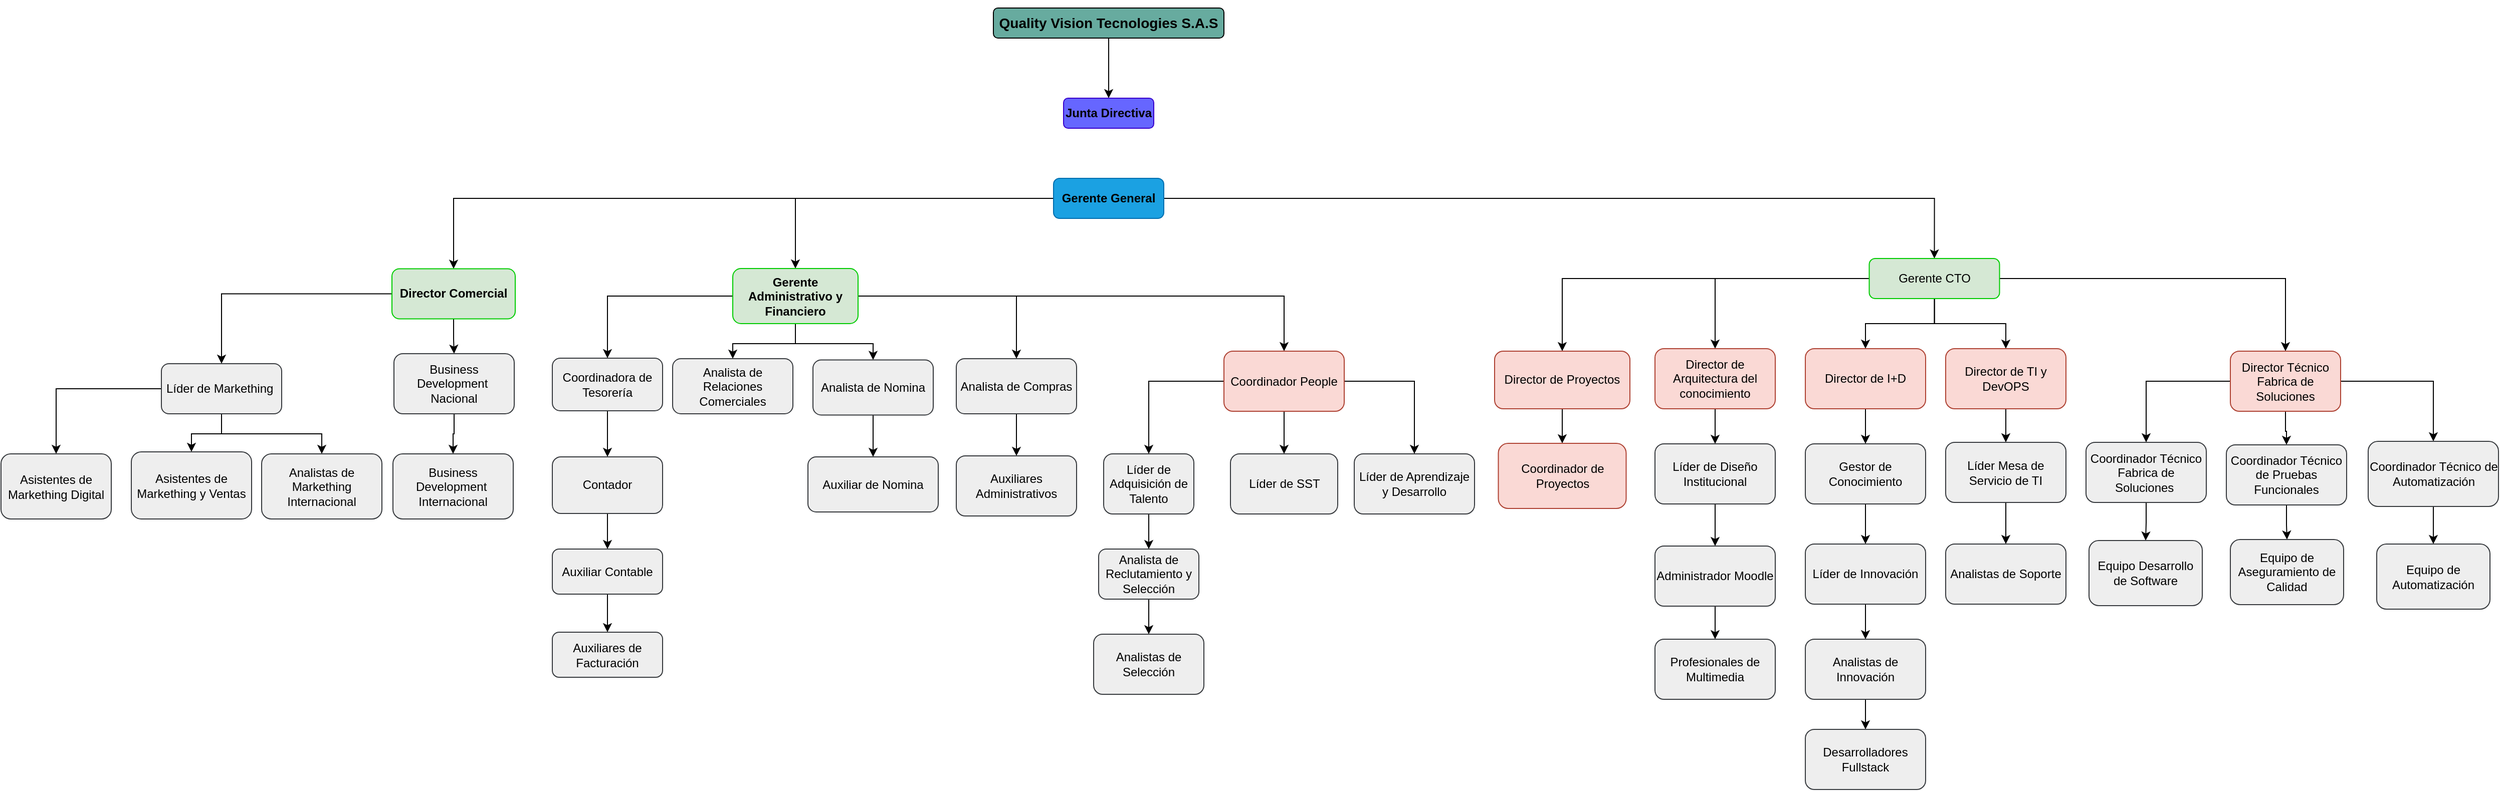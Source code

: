 <mxfile version="28.1.1">
  <diagram name="Página-1" id="11aGm9SkkB86KHjLV3OP">
    <mxGraphModel dx="2316" dy="1922" grid="1" gridSize="10" guides="1" tooltips="1" connect="1" arrows="1" fold="1" page="1" pageScale="1" pageWidth="827" pageHeight="1169" math="0" shadow="0">
      <root>
        <mxCell id="0" />
        <mxCell id="1" parent="0" />
        <mxCell id="yNXOAHpUrxnPB8L_Ha3r-6" value="" style="edgeStyle=orthogonalEdgeStyle;rounded=0;orthogonalLoop=1;jettySize=auto;html=1;" parent="1" source="yNXOAHpUrxnPB8L_Ha3r-1" target="yNXOAHpUrxnPB8L_Ha3r-4" edge="1">
          <mxGeometry relative="1" as="geometry" />
        </mxCell>
        <mxCell id="yNXOAHpUrxnPB8L_Ha3r-1" value="&lt;h3 style=&quot;color: rgb(0, 0, 0);&quot;&gt;&lt;font style=&quot;vertical-align: inherit;&quot; dir=&quot;auto&quot;&gt;&lt;font style=&quot;vertical-align: inherit;&quot; dir=&quot;auto&quot;&gt;Quality Vision Tecnologies S.A.S&lt;/font&gt;&lt;/font&gt;&lt;/h3&gt;" style="rounded=1;whiteSpace=wrap;html=1;fillColor=#67AB9F;" parent="1" vertex="1">
          <mxGeometry x="310" y="-70" width="230" height="30" as="geometry" />
        </mxCell>
        <mxCell id="yNXOAHpUrxnPB8L_Ha3r-4" value="&lt;font style=&quot;color: rgb(0, 0, 0);&quot;&gt;&lt;b&gt;Junta Directiva&lt;/b&gt;&lt;/font&gt;" style="rounded=1;whiteSpace=wrap;html=1;fillColor=#6666FF;fontColor=#ffffff;strokeColor=#3700CC;" parent="1" vertex="1">
          <mxGeometry x="380" y="20" width="90" height="30" as="geometry" />
        </mxCell>
        <mxCell id="6m8UZrbuLrnwmyDjbOqj-2" style="edgeStyle=orthogonalEdgeStyle;rounded=0;orthogonalLoop=1;jettySize=auto;html=1;entryX=0.5;entryY=0;entryDx=0;entryDy=0;" parent="1" source="yNXOAHpUrxnPB8L_Ha3r-7" target="6m8UZrbuLrnwmyDjbOqj-1" edge="1">
          <mxGeometry relative="1" as="geometry" />
        </mxCell>
        <mxCell id="6m8UZrbuLrnwmyDjbOqj-7" style="edgeStyle=orthogonalEdgeStyle;rounded=0;orthogonalLoop=1;jettySize=auto;html=1;entryX=0.5;entryY=0;entryDx=0;entryDy=0;" parent="1" source="yNXOAHpUrxnPB8L_Ha3r-7" target="6m8UZrbuLrnwmyDjbOqj-6" edge="1">
          <mxGeometry relative="1" as="geometry" />
        </mxCell>
        <mxCell id="55c3quD8IBTio09cikb4-1" style="edgeStyle=orthogonalEdgeStyle;rounded=0;orthogonalLoop=1;jettySize=auto;html=1;entryX=0.5;entryY=0;entryDx=0;entryDy=0;" edge="1" parent="1" source="yNXOAHpUrxnPB8L_Ha3r-7" target="6m8UZrbuLrnwmyDjbOqj-8">
          <mxGeometry relative="1" as="geometry" />
        </mxCell>
        <mxCell id="yNXOAHpUrxnPB8L_Ha3r-7" value="&lt;font style=&quot;vertical-align: inherit;&quot; dir=&quot;auto&quot;&gt;&lt;font style=&quot;vertical-align: inherit; color: rgb(0, 0, 0);&quot; dir=&quot;auto&quot;&gt;&lt;b&gt;Gerente General&lt;/b&gt;&lt;/font&gt;&lt;/font&gt;" style="rounded=1;whiteSpace=wrap;html=1;fillColor=#1ba1e2;strokeColor=#006EAF;fontColor=#ffffff;" parent="1" vertex="1">
          <mxGeometry x="370" y="100" width="110" height="40" as="geometry" />
        </mxCell>
        <mxCell id="55c3quD8IBTio09cikb4-24" value="" style="edgeStyle=orthogonalEdgeStyle;rounded=0;orthogonalLoop=1;jettySize=auto;html=1;" edge="1" parent="1" source="6m8UZrbuLrnwmyDjbOqj-1" target="6m8UZrbuLrnwmyDjbOqj-3">
          <mxGeometry relative="1" as="geometry" />
        </mxCell>
        <mxCell id="55c3quD8IBTio09cikb4-25" value="" style="edgeStyle=orthogonalEdgeStyle;rounded=0;orthogonalLoop=1;jettySize=auto;html=1;" edge="1" parent="1" source="6m8UZrbuLrnwmyDjbOqj-1" target="6m8UZrbuLrnwmyDjbOqj-105">
          <mxGeometry relative="1" as="geometry" />
        </mxCell>
        <mxCell id="6m8UZrbuLrnwmyDjbOqj-1" value="Director Comercial" style="rounded=1;whiteSpace=wrap;html=1;fillColor=#d5e8d4;strokeColor=#00CC00;fontStyle=1" parent="1" vertex="1">
          <mxGeometry x="-290" y="190.25" width="123" height="50" as="geometry" />
        </mxCell>
        <mxCell id="55c3quD8IBTio09cikb4-23" value="" style="edgeStyle=orthogonalEdgeStyle;rounded=0;orthogonalLoop=1;jettySize=auto;html=1;" edge="1" parent="1" source="6m8UZrbuLrnwmyDjbOqj-3" target="6m8UZrbuLrnwmyDjbOqj-102">
          <mxGeometry relative="1" as="geometry" />
        </mxCell>
        <mxCell id="55c3quD8IBTio09cikb4-26" value="" style="edgeStyle=orthogonalEdgeStyle;rounded=0;orthogonalLoop=1;jettySize=auto;html=1;" edge="1" parent="1" source="6m8UZrbuLrnwmyDjbOqj-3" target="6m8UZrbuLrnwmyDjbOqj-106">
          <mxGeometry relative="1" as="geometry" />
        </mxCell>
        <mxCell id="55c3quD8IBTio09cikb4-27" style="edgeStyle=orthogonalEdgeStyle;rounded=0;orthogonalLoop=1;jettySize=auto;html=1;entryX=0.5;entryY=0;entryDx=0;entryDy=0;" edge="1" parent="1" source="6m8UZrbuLrnwmyDjbOqj-3" target="6m8UZrbuLrnwmyDjbOqj-104">
          <mxGeometry relative="1" as="geometry" />
        </mxCell>
        <mxCell id="6m8UZrbuLrnwmyDjbOqj-3" value="&lt;span style=&quot;font-weight: normal;&quot;&gt;Líder de Markething&amp;nbsp;&lt;/span&gt;" style="rounded=1;whiteSpace=wrap;html=1;fillColor=#eeeeee;strokeColor=#36393d;fontStyle=1" parent="1" vertex="1">
          <mxGeometry x="-520" y="285" width="120" height="50" as="geometry" />
        </mxCell>
        <mxCell id="6m8UZrbuLrnwmyDjbOqj-90" style="edgeStyle=orthogonalEdgeStyle;rounded=0;orthogonalLoop=1;jettySize=auto;html=1;entryX=0.5;entryY=0;entryDx=0;entryDy=0;" parent="1" source="6m8UZrbuLrnwmyDjbOqj-6" target="6m8UZrbuLrnwmyDjbOqj-86" edge="1">
          <mxGeometry relative="1" as="geometry" />
        </mxCell>
        <mxCell id="6m8UZrbuLrnwmyDjbOqj-91" style="edgeStyle=orthogonalEdgeStyle;rounded=0;orthogonalLoop=1;jettySize=auto;html=1;entryX=0.5;entryY=0;entryDx=0;entryDy=0;" parent="1" source="6m8UZrbuLrnwmyDjbOqj-6" target="6m8UZrbuLrnwmyDjbOqj-84" edge="1">
          <mxGeometry relative="1" as="geometry" />
        </mxCell>
        <mxCell id="6m8UZrbuLrnwmyDjbOqj-94" style="edgeStyle=orthogonalEdgeStyle;rounded=0;orthogonalLoop=1;jettySize=auto;html=1;entryX=0.5;entryY=0;entryDx=0;entryDy=0;" parent="1" source="6m8UZrbuLrnwmyDjbOqj-6" target="6m8UZrbuLrnwmyDjbOqj-83" edge="1">
          <mxGeometry relative="1" as="geometry" />
        </mxCell>
        <mxCell id="6m8UZrbuLrnwmyDjbOqj-95" style="edgeStyle=orthogonalEdgeStyle;rounded=0;orthogonalLoop=1;jettySize=auto;html=1;entryX=0.5;entryY=0;entryDx=0;entryDy=0;" parent="1" source="6m8UZrbuLrnwmyDjbOqj-6" target="6m8UZrbuLrnwmyDjbOqj-79" edge="1">
          <mxGeometry relative="1" as="geometry" />
        </mxCell>
        <mxCell id="55c3quD8IBTio09cikb4-7" style="edgeStyle=orthogonalEdgeStyle;rounded=0;orthogonalLoop=1;jettySize=auto;html=1;entryX=0.5;entryY=0;entryDx=0;entryDy=0;" edge="1" parent="1" source="6m8UZrbuLrnwmyDjbOqj-6" target="55c3quD8IBTio09cikb4-6">
          <mxGeometry relative="1" as="geometry" />
        </mxCell>
        <mxCell id="6m8UZrbuLrnwmyDjbOqj-6" value="Gerente Administrativo y Financiero" style="rounded=1;whiteSpace=wrap;html=1;fillColor=#d5e8d4;strokeColor=#00CC00;fontStyle=1" parent="1" vertex="1">
          <mxGeometry x="50" y="190" width="125" height="55" as="geometry" />
        </mxCell>
        <mxCell id="6m8UZrbuLrnwmyDjbOqj-15" style="edgeStyle=orthogonalEdgeStyle;rounded=0;orthogonalLoop=1;jettySize=auto;html=1;entryX=0.5;entryY=0;entryDx=0;entryDy=0;" parent="1" source="6m8UZrbuLrnwmyDjbOqj-8" target="6m8UZrbuLrnwmyDjbOqj-13" edge="1">
          <mxGeometry relative="1" as="geometry" />
        </mxCell>
        <mxCell id="6m8UZrbuLrnwmyDjbOqj-18" style="edgeStyle=orthogonalEdgeStyle;rounded=0;orthogonalLoop=1;jettySize=auto;html=1;entryX=0.5;entryY=0;entryDx=0;entryDy=0;" parent="1" source="6m8UZrbuLrnwmyDjbOqj-8" target="6m8UZrbuLrnwmyDjbOqj-17" edge="1">
          <mxGeometry relative="1" as="geometry" />
        </mxCell>
        <mxCell id="6m8UZrbuLrnwmyDjbOqj-56" style="edgeStyle=orthogonalEdgeStyle;rounded=0;orthogonalLoop=1;jettySize=auto;html=1;entryX=0.5;entryY=0;entryDx=0;entryDy=0;" parent="1" source="6m8UZrbuLrnwmyDjbOqj-8" target="6m8UZrbuLrnwmyDjbOqj-53" edge="1">
          <mxGeometry relative="1" as="geometry" />
        </mxCell>
        <mxCell id="6m8UZrbuLrnwmyDjbOqj-65" style="edgeStyle=orthogonalEdgeStyle;rounded=0;orthogonalLoop=1;jettySize=auto;html=1;entryX=0.5;entryY=0;entryDx=0;entryDy=0;" parent="1" source="6m8UZrbuLrnwmyDjbOqj-8" target="6m8UZrbuLrnwmyDjbOqj-60" edge="1">
          <mxGeometry relative="1" as="geometry" />
        </mxCell>
        <mxCell id="6m8UZrbuLrnwmyDjbOqj-74" style="edgeStyle=orthogonalEdgeStyle;rounded=0;orthogonalLoop=1;jettySize=auto;html=1;entryX=0.5;entryY=0;entryDx=0;entryDy=0;" parent="1" source="6m8UZrbuLrnwmyDjbOqj-8" target="6m8UZrbuLrnwmyDjbOqj-70" edge="1">
          <mxGeometry relative="1" as="geometry" />
        </mxCell>
        <mxCell id="6m8UZrbuLrnwmyDjbOqj-8" value="&lt;span style=&quot;font-weight: normal;&quot;&gt;Gerente CTO&lt;/span&gt;" style="rounded=1;whiteSpace=wrap;html=1;fillColor=#d5e8d4;strokeColor=#00CC00;fontStyle=1" parent="1" vertex="1">
          <mxGeometry x="1183.75" y="180" width="130" height="40" as="geometry" />
        </mxCell>
        <mxCell id="6m8UZrbuLrnwmyDjbOqj-16" style="edgeStyle=orthogonalEdgeStyle;rounded=0;orthogonalLoop=1;jettySize=auto;html=1;entryX=0.5;entryY=0;entryDx=0;entryDy=0;" parent="1" source="6m8UZrbuLrnwmyDjbOqj-13" target="6m8UZrbuLrnwmyDjbOqj-14" edge="1">
          <mxGeometry relative="1" as="geometry" />
        </mxCell>
        <mxCell id="6m8UZrbuLrnwmyDjbOqj-13" value="Director de Proyectos" style="rounded=1;whiteSpace=wrap;html=1;fillColor=#fad9d5;strokeColor=#ae4132;" parent="1" vertex="1">
          <mxGeometry x="810" y="272.5" width="135" height="57.5" as="geometry" />
        </mxCell>
        <mxCell id="6m8UZrbuLrnwmyDjbOqj-14" value="Coordinador de Proyectos" style="rounded=1;whiteSpace=wrap;html=1;fillColor=#fad9d5;strokeColor=#ae4132;" parent="1" vertex="1">
          <mxGeometry x="813.75" y="364.5" width="127.5" height="65" as="geometry" />
        </mxCell>
        <mxCell id="6m8UZrbuLrnwmyDjbOqj-48" style="edgeStyle=orthogonalEdgeStyle;rounded=0;orthogonalLoop=1;jettySize=auto;html=1;entryX=0.5;entryY=0;entryDx=0;entryDy=0;" parent="1" source="6m8UZrbuLrnwmyDjbOqj-17" target="6m8UZrbuLrnwmyDjbOqj-40" edge="1">
          <mxGeometry relative="1" as="geometry" />
        </mxCell>
        <mxCell id="6m8UZrbuLrnwmyDjbOqj-52" style="edgeStyle=orthogonalEdgeStyle;rounded=0;orthogonalLoop=1;jettySize=auto;html=1;entryX=0.5;entryY=0;entryDx=0;entryDy=0;" parent="1" source="6m8UZrbuLrnwmyDjbOqj-17" target="6m8UZrbuLrnwmyDjbOqj-33" edge="1">
          <mxGeometry relative="1" as="geometry" />
        </mxCell>
        <mxCell id="55c3quD8IBTio09cikb4-13" style="edgeStyle=orthogonalEdgeStyle;rounded=0;orthogonalLoop=1;jettySize=auto;html=1;" edge="1" parent="1" source="6m8UZrbuLrnwmyDjbOqj-17" target="6m8UZrbuLrnwmyDjbOqj-46">
          <mxGeometry relative="1" as="geometry" />
        </mxCell>
        <mxCell id="6m8UZrbuLrnwmyDjbOqj-17" value="Director Técnico Fabrica de Soluciones" style="rounded=1;whiteSpace=wrap;html=1;fillColor=#fad9d5;strokeColor=#ae4132;" parent="1" vertex="1">
          <mxGeometry x="1544" y="272.5" width="110" height="60" as="geometry" />
        </mxCell>
        <mxCell id="6m8UZrbuLrnwmyDjbOqj-26" style="edgeStyle=orthogonalEdgeStyle;rounded=0;orthogonalLoop=1;jettySize=auto;html=1;entryX=0.5;entryY=0;entryDx=0;entryDy=0;" parent="1" source="6m8UZrbuLrnwmyDjbOqj-19" target="6m8UZrbuLrnwmyDjbOqj-25" edge="1">
          <mxGeometry relative="1" as="geometry" />
        </mxCell>
        <mxCell id="6m8UZrbuLrnwmyDjbOqj-19" value="Líder de Adquisición de Talento" style="rounded=1;whiteSpace=wrap;html=1;fillColor=#eeeeee;strokeColor=#36393d;" parent="1" vertex="1">
          <mxGeometry x="420" y="375" width="90" height="60" as="geometry" />
        </mxCell>
        <mxCell id="6m8UZrbuLrnwmyDjbOqj-21" value="Líder de Aprendizaje y Desarrollo" style="rounded=1;whiteSpace=wrap;html=1;fillColor=#eeeeee;strokeColor=#36393d;" parent="1" vertex="1">
          <mxGeometry x="670" y="375" width="120" height="60" as="geometry" />
        </mxCell>
        <mxCell id="6m8UZrbuLrnwmyDjbOqj-28" style="edgeStyle=orthogonalEdgeStyle;rounded=0;orthogonalLoop=1;jettySize=auto;html=1;entryX=0.5;entryY=0;entryDx=0;entryDy=0;" parent="1" source="6m8UZrbuLrnwmyDjbOqj-25" target="6m8UZrbuLrnwmyDjbOqj-27" edge="1">
          <mxGeometry relative="1" as="geometry" />
        </mxCell>
        <mxCell id="6m8UZrbuLrnwmyDjbOqj-25" value="Analista de Reclutamiento y Selección" style="rounded=1;whiteSpace=wrap;html=1;fillColor=#eeeeee;strokeColor=#36393d;" parent="1" vertex="1">
          <mxGeometry x="415" y="470" width="100" height="50" as="geometry" />
        </mxCell>
        <mxCell id="6m8UZrbuLrnwmyDjbOqj-27" value="Analistas de Selección" style="rounded=1;whiteSpace=wrap;html=1;fillColor=#eeeeee;strokeColor=#36393d;" parent="1" vertex="1">
          <mxGeometry x="410" y="555" width="110" height="60" as="geometry" />
        </mxCell>
        <mxCell id="6m8UZrbuLrnwmyDjbOqj-44" style="edgeStyle=orthogonalEdgeStyle;rounded=0;orthogonalLoop=1;jettySize=auto;html=1;entryX=0.5;entryY=0;entryDx=0;entryDy=0;" parent="1" source="6m8UZrbuLrnwmyDjbOqj-33" target="6m8UZrbuLrnwmyDjbOqj-37" edge="1">
          <mxGeometry relative="1" as="geometry" />
        </mxCell>
        <mxCell id="6m8UZrbuLrnwmyDjbOqj-33" value="Coordinador Técnico Fabrica de Soluciones&lt;span style=&quot;background-color: transparent; color: light-dark(rgb(0, 0, 0), rgb(255, 255, 255));&quot;&gt;&amp;nbsp;&lt;/span&gt;" style="rounded=1;whiteSpace=wrap;html=1;fillColor=#eeeeee;strokeColor=#36393d;" parent="1" vertex="1">
          <mxGeometry x="1400" y="363.5" width="120" height="60" as="geometry" />
        </mxCell>
        <mxCell id="6m8UZrbuLrnwmyDjbOqj-20" value="Líder de SST" style="rounded=1;whiteSpace=wrap;html=1;fillColor=#eeeeee;strokeColor=#36393d;" parent="1" vertex="1">
          <mxGeometry x="546.5" y="375" width="107" height="60" as="geometry" />
        </mxCell>
        <mxCell id="6m8UZrbuLrnwmyDjbOqj-37" value="Equipo Desarrollo de Software" style="rounded=1;whiteSpace=wrap;html=1;fillColor=#eeeeee;strokeColor=#36393d;" parent="1" vertex="1">
          <mxGeometry x="1403" y="461.5" width="113" height="65" as="geometry" />
        </mxCell>
        <mxCell id="6m8UZrbuLrnwmyDjbOqj-43" style="edgeStyle=orthogonalEdgeStyle;rounded=0;orthogonalLoop=1;jettySize=auto;html=1;" parent="1" source="6m8UZrbuLrnwmyDjbOqj-40" target="6m8UZrbuLrnwmyDjbOqj-41" edge="1">
          <mxGeometry relative="1" as="geometry" />
        </mxCell>
        <mxCell id="6m8UZrbuLrnwmyDjbOqj-40" value="Coordinador Técnico de Pruebas Funcionales" style="rounded=1;whiteSpace=wrap;html=1;fillColor=#eeeeee;strokeColor=#36393d;" parent="1" vertex="1">
          <mxGeometry x="1540" y="366" width="120" height="60" as="geometry" />
        </mxCell>
        <mxCell id="6m8UZrbuLrnwmyDjbOqj-41" value="Equipo de Aseguramiento de Calidad" style="rounded=1;whiteSpace=wrap;html=1;fillColor=#eeeeee;strokeColor=#36393d;" parent="1" vertex="1">
          <mxGeometry x="1544" y="460.5" width="113" height="65" as="geometry" />
        </mxCell>
        <mxCell id="6m8UZrbuLrnwmyDjbOqj-50" style="edgeStyle=orthogonalEdgeStyle;rounded=0;orthogonalLoop=1;jettySize=auto;html=1;entryX=0.5;entryY=0;entryDx=0;entryDy=0;" parent="1" source="6m8UZrbuLrnwmyDjbOqj-46" target="6m8UZrbuLrnwmyDjbOqj-47" edge="1">
          <mxGeometry relative="1" as="geometry" />
        </mxCell>
        <mxCell id="6m8UZrbuLrnwmyDjbOqj-46" value="Coordinador Técnico de Automatización" style="rounded=1;whiteSpace=wrap;html=1;fillColor=#eeeeee;strokeColor=#36393d;" parent="1" vertex="1">
          <mxGeometry x="1681.5" y="362.5" width="130" height="65" as="geometry" />
        </mxCell>
        <mxCell id="6m8UZrbuLrnwmyDjbOqj-47" value="Equipo de Automatización" style="rounded=1;whiteSpace=wrap;html=1;fillColor=#eeeeee;strokeColor=#36393d;" parent="1" vertex="1">
          <mxGeometry x="1690" y="465" width="113" height="65" as="geometry" />
        </mxCell>
        <mxCell id="6m8UZrbuLrnwmyDjbOqj-57" style="edgeStyle=orthogonalEdgeStyle;rounded=0;orthogonalLoop=1;jettySize=auto;html=1;entryX=0.5;entryY=0;entryDx=0;entryDy=0;" parent="1" source="6m8UZrbuLrnwmyDjbOqj-53" target="6m8UZrbuLrnwmyDjbOqj-54" edge="1">
          <mxGeometry relative="1" as="geometry" />
        </mxCell>
        <mxCell id="6m8UZrbuLrnwmyDjbOqj-53" value="Director de TI y DevOPS" style="rounded=1;whiteSpace=wrap;html=1;fillColor=#fad9d5;strokeColor=#ae4132;" parent="1" vertex="1">
          <mxGeometry x="1260" y="270" width="120" height="60" as="geometry" />
        </mxCell>
        <mxCell id="6m8UZrbuLrnwmyDjbOqj-58" style="edgeStyle=orthogonalEdgeStyle;rounded=0;orthogonalLoop=1;jettySize=auto;html=1;entryX=0.5;entryY=0;entryDx=0;entryDy=0;" parent="1" source="6m8UZrbuLrnwmyDjbOqj-54" target="6m8UZrbuLrnwmyDjbOqj-55" edge="1">
          <mxGeometry relative="1" as="geometry" />
        </mxCell>
        <mxCell id="6m8UZrbuLrnwmyDjbOqj-55" value="Analistas de Soporte" style="rounded=1;whiteSpace=wrap;html=1;fillColor=#eeeeee;strokeColor=#36393d;" parent="1" vertex="1">
          <mxGeometry x="1260" y="465" width="120" height="60" as="geometry" />
        </mxCell>
        <mxCell id="6m8UZrbuLrnwmyDjbOqj-66" value="" style="edgeStyle=orthogonalEdgeStyle;rounded=0;orthogonalLoop=1;jettySize=auto;html=1;" parent="1" source="6m8UZrbuLrnwmyDjbOqj-60" target="6m8UZrbuLrnwmyDjbOqj-61" edge="1">
          <mxGeometry relative="1" as="geometry" />
        </mxCell>
        <mxCell id="6m8UZrbuLrnwmyDjbOqj-60" value="Director de I+D" style="rounded=1;whiteSpace=wrap;html=1;fillColor=#fad9d5;strokeColor=#ae4132;" parent="1" vertex="1">
          <mxGeometry x="1120" y="270" width="120" height="60" as="geometry" />
        </mxCell>
        <mxCell id="6m8UZrbuLrnwmyDjbOqj-67" value="" style="edgeStyle=orthogonalEdgeStyle;rounded=0;orthogonalLoop=1;jettySize=auto;html=1;" parent="1" source="6m8UZrbuLrnwmyDjbOqj-61" target="6m8UZrbuLrnwmyDjbOqj-62" edge="1">
          <mxGeometry relative="1" as="geometry" />
        </mxCell>
        <mxCell id="6m8UZrbuLrnwmyDjbOqj-61" value="Gestor de Conocimiento" style="rounded=1;whiteSpace=wrap;html=1;fillColor=#eeeeee;strokeColor=#36393d;" parent="1" vertex="1">
          <mxGeometry x="1120" y="365" width="120" height="60" as="geometry" />
        </mxCell>
        <mxCell id="6m8UZrbuLrnwmyDjbOqj-68" value="" style="edgeStyle=orthogonalEdgeStyle;rounded=0;orthogonalLoop=1;jettySize=auto;html=1;" parent="1" source="6m8UZrbuLrnwmyDjbOqj-62" target="6m8UZrbuLrnwmyDjbOqj-63" edge="1">
          <mxGeometry relative="1" as="geometry" />
        </mxCell>
        <mxCell id="6m8UZrbuLrnwmyDjbOqj-62" value="Líder de Innovación" style="rounded=1;whiteSpace=wrap;html=1;fillColor=#eeeeee;strokeColor=#36393d;" parent="1" vertex="1">
          <mxGeometry x="1120" y="465" width="120" height="60" as="geometry" />
        </mxCell>
        <mxCell id="6m8UZrbuLrnwmyDjbOqj-69" value="" style="edgeStyle=orthogonalEdgeStyle;rounded=0;orthogonalLoop=1;jettySize=auto;html=1;" parent="1" source="6m8UZrbuLrnwmyDjbOqj-63" target="6m8UZrbuLrnwmyDjbOqj-64" edge="1">
          <mxGeometry relative="1" as="geometry" />
        </mxCell>
        <mxCell id="6m8UZrbuLrnwmyDjbOqj-63" value="Analistas de Innovación" style="rounded=1;whiteSpace=wrap;html=1;fillColor=#eeeeee;strokeColor=#36393d;" parent="1" vertex="1">
          <mxGeometry x="1120" y="560" width="120" height="60" as="geometry" />
        </mxCell>
        <mxCell id="6m8UZrbuLrnwmyDjbOqj-64" value="Desarrolladores Fullstack" style="rounded=1;whiteSpace=wrap;html=1;fillColor=#eeeeee;strokeColor=#36393d;" parent="1" vertex="1">
          <mxGeometry x="1120" y="650" width="120" height="60" as="geometry" />
        </mxCell>
        <mxCell id="6m8UZrbuLrnwmyDjbOqj-75" value="" style="edgeStyle=orthogonalEdgeStyle;rounded=0;orthogonalLoop=1;jettySize=auto;html=1;" parent="1" source="6m8UZrbuLrnwmyDjbOqj-70" target="6m8UZrbuLrnwmyDjbOqj-71" edge="1">
          <mxGeometry relative="1" as="geometry" />
        </mxCell>
        <mxCell id="6m8UZrbuLrnwmyDjbOqj-70" value="Director de Arquitectura del conocimiento" style="rounded=1;whiteSpace=wrap;html=1;fillColor=#fad9d5;strokeColor=#ae4132;" parent="1" vertex="1">
          <mxGeometry x="970" y="270" width="120" height="60" as="geometry" />
        </mxCell>
        <mxCell id="6m8UZrbuLrnwmyDjbOqj-76" value="" style="edgeStyle=orthogonalEdgeStyle;rounded=0;orthogonalLoop=1;jettySize=auto;html=1;" parent="1" source="6m8UZrbuLrnwmyDjbOqj-71" target="6m8UZrbuLrnwmyDjbOqj-72" edge="1">
          <mxGeometry relative="1" as="geometry" />
        </mxCell>
        <mxCell id="6m8UZrbuLrnwmyDjbOqj-71" value="Líder de Diseño Institucional" style="rounded=1;whiteSpace=wrap;html=1;fillColor=#eeeeee;strokeColor=#36393d;" parent="1" vertex="1">
          <mxGeometry x="970" y="365" width="120" height="60" as="geometry" />
        </mxCell>
        <mxCell id="6m8UZrbuLrnwmyDjbOqj-77" value="" style="edgeStyle=orthogonalEdgeStyle;rounded=0;orthogonalLoop=1;jettySize=auto;html=1;" parent="1" source="6m8UZrbuLrnwmyDjbOqj-72" target="6m8UZrbuLrnwmyDjbOqj-73" edge="1">
          <mxGeometry relative="1" as="geometry" />
        </mxCell>
        <mxCell id="6m8UZrbuLrnwmyDjbOqj-72" value="Administrador Moodle" style="rounded=1;whiteSpace=wrap;html=1;fillColor=#eeeeee;strokeColor=#36393d;" parent="1" vertex="1">
          <mxGeometry x="970" y="467" width="120" height="60" as="geometry" />
        </mxCell>
        <mxCell id="6m8UZrbuLrnwmyDjbOqj-73" value="Profesionales de Multimedia" style="rounded=1;whiteSpace=wrap;html=1;fillColor=#eeeeee;strokeColor=#36393d;" parent="1" vertex="1">
          <mxGeometry x="970" y="560" width="120" height="60" as="geometry" />
        </mxCell>
        <mxCell id="6m8UZrbuLrnwmyDjbOqj-99" value="" style="edgeStyle=orthogonalEdgeStyle;rounded=0;orthogonalLoop=1;jettySize=auto;html=1;" parent="1" source="6m8UZrbuLrnwmyDjbOqj-79" target="6m8UZrbuLrnwmyDjbOqj-80" edge="1">
          <mxGeometry relative="1" as="geometry" />
        </mxCell>
        <mxCell id="6m8UZrbuLrnwmyDjbOqj-79" value="Coordinadora de Tesorería" style="rounded=1;whiteSpace=wrap;html=1;fillColor=#eeeeee;strokeColor=#36393d;" parent="1" vertex="1">
          <mxGeometry x="-130" y="279.5" width="110" height="52.5" as="geometry" />
        </mxCell>
        <mxCell id="6m8UZrbuLrnwmyDjbOqj-100" value="" style="edgeStyle=orthogonalEdgeStyle;rounded=0;orthogonalLoop=1;jettySize=auto;html=1;" parent="1" source="6m8UZrbuLrnwmyDjbOqj-80" target="6m8UZrbuLrnwmyDjbOqj-81" edge="1">
          <mxGeometry relative="1" as="geometry" />
        </mxCell>
        <mxCell id="6m8UZrbuLrnwmyDjbOqj-80" value="Contador" style="rounded=1;whiteSpace=wrap;html=1;fillColor=#eeeeee;strokeColor=#36393d;" parent="1" vertex="1">
          <mxGeometry x="-130" y="378" width="110" height="56.5" as="geometry" />
        </mxCell>
        <mxCell id="6m8UZrbuLrnwmyDjbOqj-101" value="" style="edgeStyle=orthogonalEdgeStyle;rounded=0;orthogonalLoop=1;jettySize=auto;html=1;" parent="1" source="6m8UZrbuLrnwmyDjbOqj-81" target="6m8UZrbuLrnwmyDjbOqj-82" edge="1">
          <mxGeometry relative="1" as="geometry" />
        </mxCell>
        <mxCell id="6m8UZrbuLrnwmyDjbOqj-81" value="Auxiliar Contable" style="rounded=1;whiteSpace=wrap;html=1;fillColor=#eeeeee;strokeColor=#36393d;" parent="1" vertex="1">
          <mxGeometry x="-130" y="470" width="110" height="45" as="geometry" />
        </mxCell>
        <mxCell id="6m8UZrbuLrnwmyDjbOqj-82" value="Auxiliares de Facturación" style="rounded=1;whiteSpace=wrap;html=1;fillColor=#eeeeee;strokeColor=#36393d;" parent="1" vertex="1">
          <mxGeometry x="-130" y="553" width="110" height="45" as="geometry" />
        </mxCell>
        <mxCell id="6m8UZrbuLrnwmyDjbOqj-83" value="Analista de Relaciones Comerciales" style="rounded=1;whiteSpace=wrap;html=1;fillColor=#eeeeee;strokeColor=#36393d;" parent="1" vertex="1">
          <mxGeometry x="-10" y="280" width="120" height="55" as="geometry" />
        </mxCell>
        <mxCell id="6m8UZrbuLrnwmyDjbOqj-98" value="" style="edgeStyle=orthogonalEdgeStyle;rounded=0;orthogonalLoop=1;jettySize=auto;html=1;" parent="1" source="6m8UZrbuLrnwmyDjbOqj-84" target="6m8UZrbuLrnwmyDjbOqj-85" edge="1">
          <mxGeometry relative="1" as="geometry" />
        </mxCell>
        <mxCell id="6m8UZrbuLrnwmyDjbOqj-84" value="Analista de Nomina" style="rounded=1;whiteSpace=wrap;html=1;fillColor=#eeeeee;strokeColor=#36393d;" parent="1" vertex="1">
          <mxGeometry x="130" y="281.25" width="120" height="55" as="geometry" />
        </mxCell>
        <mxCell id="6m8UZrbuLrnwmyDjbOqj-85" value="Auxiliar de Nomina" style="rounded=1;whiteSpace=wrap;html=1;fillColor=#eeeeee;strokeColor=#36393d;" parent="1" vertex="1">
          <mxGeometry x="125" y="378" width="130" height="55" as="geometry" />
        </mxCell>
        <mxCell id="6m8UZrbuLrnwmyDjbOqj-97" value="" style="edgeStyle=orthogonalEdgeStyle;rounded=0;orthogonalLoop=1;jettySize=auto;html=1;" parent="1" source="6m8UZrbuLrnwmyDjbOqj-86" target="6m8UZrbuLrnwmyDjbOqj-87" edge="1">
          <mxGeometry relative="1" as="geometry" />
        </mxCell>
        <mxCell id="6m8UZrbuLrnwmyDjbOqj-86" value="Analista de Compras" style="rounded=1;whiteSpace=wrap;html=1;fillColor=#eeeeee;strokeColor=#36393d;" parent="1" vertex="1">
          <mxGeometry x="273" y="280" width="120" height="55" as="geometry" />
        </mxCell>
        <mxCell id="6m8UZrbuLrnwmyDjbOqj-87" value="Auxiliares Administrativos" style="rounded=1;whiteSpace=wrap;html=1;fillColor=#eeeeee;strokeColor=#36393d;" parent="1" vertex="1">
          <mxGeometry x="273" y="377" width="120" height="60" as="geometry" />
        </mxCell>
        <mxCell id="6m8UZrbuLrnwmyDjbOqj-102" value="Asistentes de Markething Digital" style="rounded=1;whiteSpace=wrap;html=1;fillColor=#eeeeee;strokeColor=#36393d;" parent="1" vertex="1">
          <mxGeometry x="-680" y="375" width="110" height="65" as="geometry" />
        </mxCell>
        <mxCell id="6m8UZrbuLrnwmyDjbOqj-104" value="Asistentes de Markething y Ventas" style="rounded=1;whiteSpace=wrap;html=1;fillColor=#eeeeee;strokeColor=#36393d;" parent="1" vertex="1">
          <mxGeometry x="-550" y="373" width="120" height="67" as="geometry" />
        </mxCell>
        <mxCell id="6m8UZrbuLrnwmyDjbOqj-110" value="" style="edgeStyle=orthogonalEdgeStyle;rounded=0;orthogonalLoop=1;jettySize=auto;html=1;" parent="1" source="6m8UZrbuLrnwmyDjbOqj-105" target="6m8UZrbuLrnwmyDjbOqj-107" edge="1">
          <mxGeometry relative="1" as="geometry" />
        </mxCell>
        <mxCell id="6m8UZrbuLrnwmyDjbOqj-105" value="Business Development&amp;nbsp;&lt;div&gt;Nacional&lt;/div&gt;" style="rounded=1;whiteSpace=wrap;html=1;fillColor=#eeeeee;strokeColor=#36393d;" parent="1" vertex="1">
          <mxGeometry x="-288" y="275" width="120" height="60" as="geometry" />
        </mxCell>
        <mxCell id="6m8UZrbuLrnwmyDjbOqj-106" value="Analistas de Markething Internacional" style="rounded=1;whiteSpace=wrap;html=1;fillColor=#eeeeee;strokeColor=#36393d;" parent="1" vertex="1">
          <mxGeometry x="-420" y="375" width="120" height="65" as="geometry" />
        </mxCell>
        <mxCell id="6m8UZrbuLrnwmyDjbOqj-107" value="Business Development&amp;nbsp;&lt;div&gt;Internacional&lt;/div&gt;" style="rounded=1;whiteSpace=wrap;html=1;fillColor=#eeeeee;strokeColor=#36393d;" parent="1" vertex="1">
          <mxGeometry x="-289" y="375" width="120" height="65" as="geometry" />
        </mxCell>
        <mxCell id="55c3quD8IBTio09cikb4-8" style="edgeStyle=orthogonalEdgeStyle;rounded=0;orthogonalLoop=1;jettySize=auto;html=1;entryX=0.5;entryY=0;entryDx=0;entryDy=0;" edge="1" parent="1" source="55c3quD8IBTio09cikb4-6" target="6m8UZrbuLrnwmyDjbOqj-19">
          <mxGeometry relative="1" as="geometry" />
        </mxCell>
        <mxCell id="55c3quD8IBTio09cikb4-9" style="edgeStyle=orthogonalEdgeStyle;rounded=0;orthogonalLoop=1;jettySize=auto;html=1;" edge="1" parent="1" source="55c3quD8IBTio09cikb4-6" target="6m8UZrbuLrnwmyDjbOqj-20">
          <mxGeometry relative="1" as="geometry" />
        </mxCell>
        <mxCell id="55c3quD8IBTio09cikb4-10" style="edgeStyle=orthogonalEdgeStyle;rounded=0;orthogonalLoop=1;jettySize=auto;html=1;" edge="1" parent="1" source="55c3quD8IBTio09cikb4-6" target="6m8UZrbuLrnwmyDjbOqj-21">
          <mxGeometry relative="1" as="geometry" />
        </mxCell>
        <mxCell id="55c3quD8IBTio09cikb4-6" value="Coordinador People" style="rounded=1;whiteSpace=wrap;html=1;fillColor=#fad9d5;strokeColor=#ae4132;" vertex="1" parent="1">
          <mxGeometry x="540" y="272.5" width="120" height="60" as="geometry" />
        </mxCell>
        <mxCell id="6m8UZrbuLrnwmyDjbOqj-54" value="Líder Mesa de Servicio de TI" style="rounded=1;whiteSpace=wrap;html=1;fillColor=#eeeeee;strokeColor=#36393d;" parent="1" vertex="1">
          <mxGeometry x="1260" y="363.5" width="120" height="60" as="geometry" />
        </mxCell>
      </root>
    </mxGraphModel>
  </diagram>
</mxfile>
